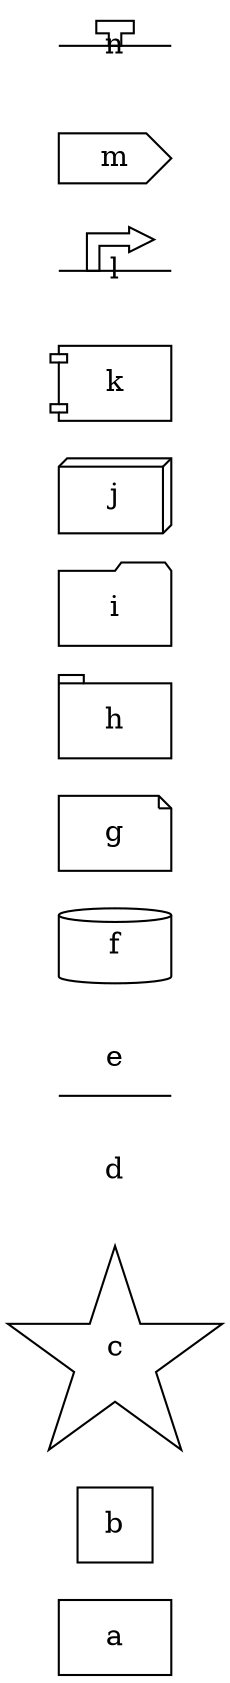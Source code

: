 graph {
    rankdir=LR

    a[label="a", shape="rectangle"]
    b[label="b", shape="square"]
    c[label="c", shape="star"]
    d[label="d", shape="none"]
    e[label="e", shape="underline"]
    f[label="f", shape="cylinder"]
    g[label="g", shape="note"]
    h[label="h", shape="tab"]
    i[label="i", shape="folder"]
    j[label="j", shape="box3d"]
    k[label="k", shape="component"]
    l[label="l", shape="promoter"]
    m[label="m", shape="cds"]
    n[label="n", shape="terminator"]
}
